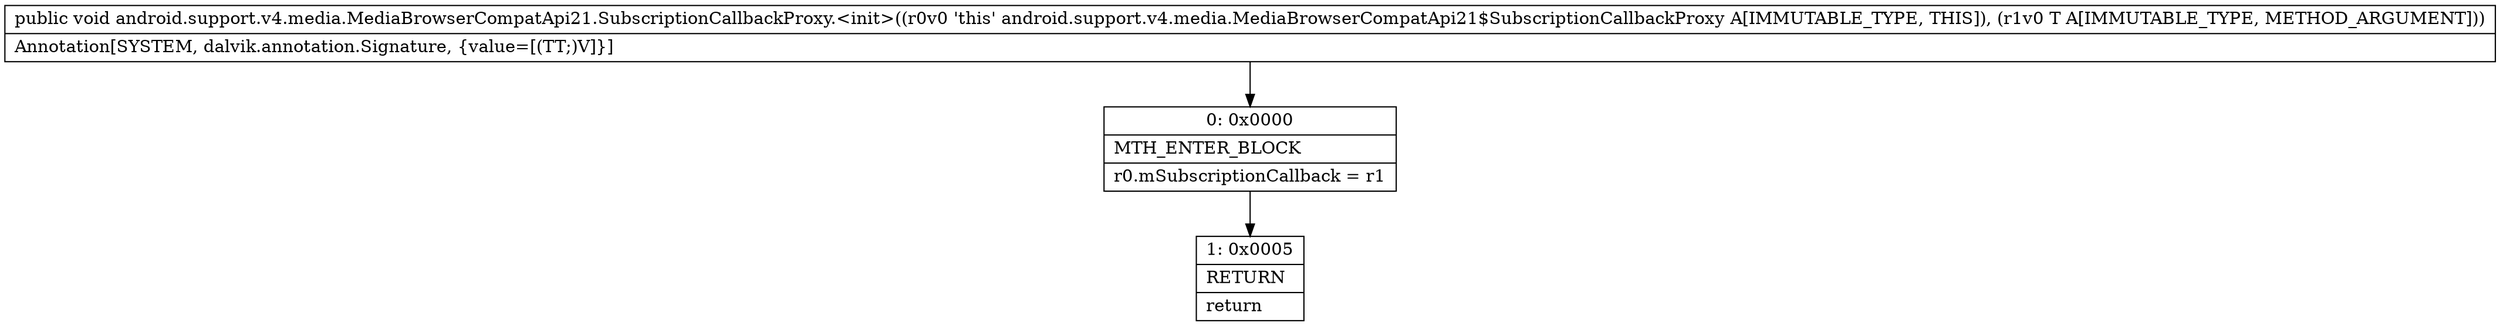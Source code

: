 digraph "CFG forandroid.support.v4.media.MediaBrowserCompatApi21.SubscriptionCallbackProxy.\<init\>(Landroid\/support\/v4\/media\/MediaBrowserCompatApi21$SubscriptionCallback;)V" {
Node_0 [shape=record,label="{0\:\ 0x0000|MTH_ENTER_BLOCK\l|r0.mSubscriptionCallback = r1\l}"];
Node_1 [shape=record,label="{1\:\ 0x0005|RETURN\l|return\l}"];
MethodNode[shape=record,label="{public void android.support.v4.media.MediaBrowserCompatApi21.SubscriptionCallbackProxy.\<init\>((r0v0 'this' android.support.v4.media.MediaBrowserCompatApi21$SubscriptionCallbackProxy A[IMMUTABLE_TYPE, THIS]), (r1v0 T A[IMMUTABLE_TYPE, METHOD_ARGUMENT]))  | Annotation[SYSTEM, dalvik.annotation.Signature, \{value=[(TT;)V]\}]\l}"];
MethodNode -> Node_0;
Node_0 -> Node_1;
}

